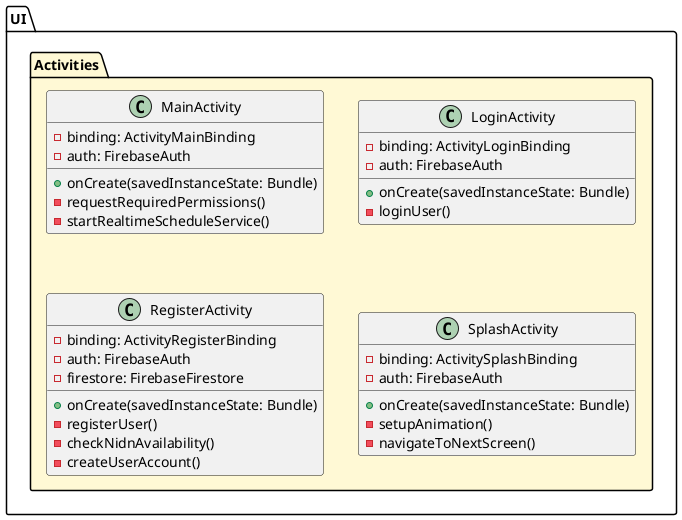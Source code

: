 @startuml
package "UI.Activities" #FFF9D5 {
  class MainActivity {
    - binding: ActivityMainBinding
    - auth: FirebaseAuth
    + onCreate(savedInstanceState: Bundle)
    - requestRequiredPermissions()
    - startRealtimeScheduleService()
  }

  class LoginActivity {
    - binding: ActivityLoginBinding
    - auth: FirebaseAuth
    + onCreate(savedInstanceState: Bundle)
    - loginUser()
  }

  class RegisterActivity {
    - binding: ActivityRegisterBinding
    - auth: FirebaseAuth
    - firestore: FirebaseFirestore
    + onCreate(savedInstanceState: Bundle)
    - registerUser()
    - checkNidnAvailability()
    - createUserAccount()
  }

  class SplashActivity {
    - binding: ActivitySplashBinding
    - auth: FirebaseAuth
    + onCreate(savedInstanceState: Bundle)
    - setupAnimation()
    - navigateToNextScreen()
  }
}

@enduml
